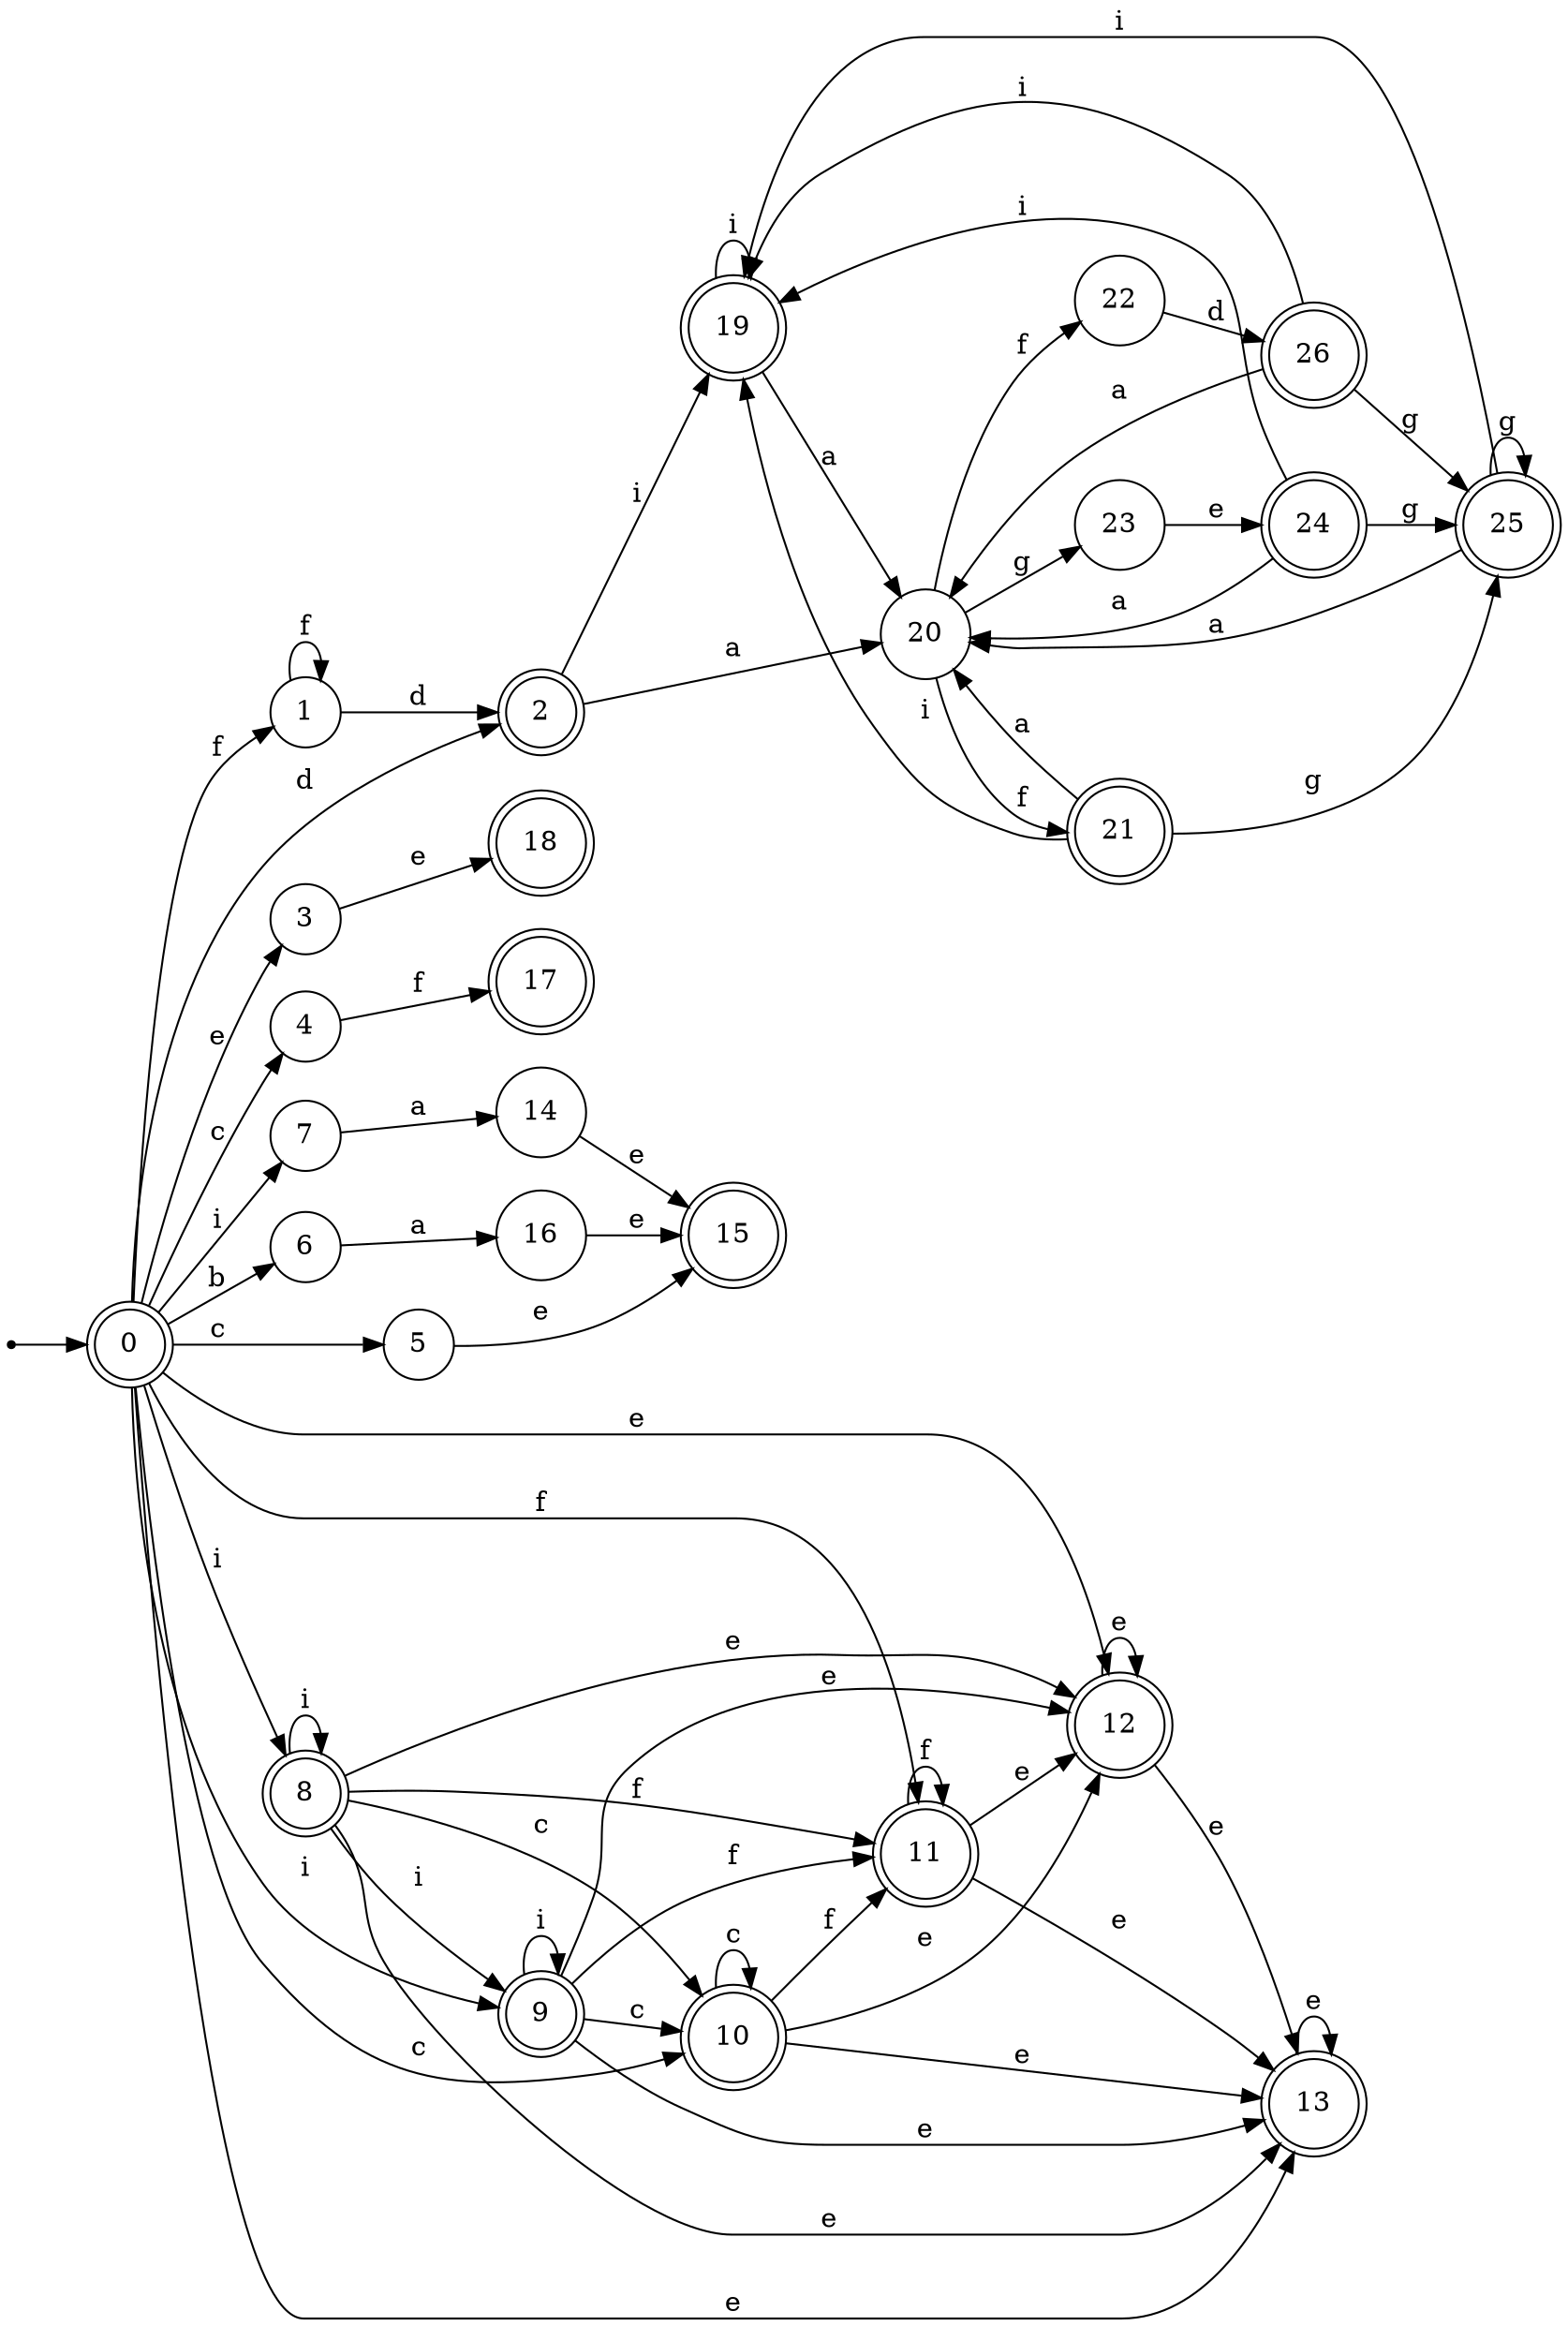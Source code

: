 digraph finite_state_machine {
rankdir=LR;
size="20,20";
node [shape = point]; "dummy0"
node [shape = doublecircle]; "0";"dummy0" -> "0";
node [shape = circle]; "1";
node [shape = doublecircle]; "2";node [shape = circle]; "3";
node [shape = circle]; "4";
node [shape = circle]; "5";
node [shape = circle]; "6";
node [shape = circle]; "7";
node [shape = doublecircle]; "8";node [shape = doublecircle]; "9";node [shape = doublecircle]; "10";node [shape = doublecircle]; "11";node [shape = doublecircle]; "12";node [shape = doublecircle]; "13";node [shape = circle]; "14";
node [shape = doublecircle]; "15";node [shape = circle]; "16";
node [shape = doublecircle]; "17";node [shape = doublecircle]; "18";node [shape = doublecircle]; "19";node [shape = circle]; "20";
node [shape = doublecircle]; "21";node [shape = circle]; "22";
node [shape = circle]; "23";
node [shape = doublecircle]; "24";node [shape = doublecircle]; "25";node [shape = doublecircle]; "26";"0" -> "1" [label = "f"];
 "0" -> "11" [label = "f"];
 "0" -> "2" [label = "d"];
 "0" -> "3" [label = "e"];
 "0" -> "12" [label = "e"];
 "0" -> "13" [label = "e"];
 "0" -> "10" [label = "c"];
 "0" -> "4" [label = "c"];
 "0" -> "5" [label = "c"];
 "0" -> "6" [label = "b"];
 "0" -> "8" [label = "i"];
 "0" -> "9" [label = "i"];
 "0" -> "7" [label = "i"];
 "13" -> "13" [label = "e"];
 "12" -> "12" [label = "e"];
 "12" -> "13" [label = "e"];
 "11" -> "11" [label = "f"];
 "11" -> "12" [label = "e"];
 "11" -> "13" [label = "e"];
 "10" -> "10" [label = "c"];
 "10" -> "11" [label = "f"];
 "10" -> "12" [label = "e"];
 "10" -> "13" [label = "e"];
 "9" -> "9" [label = "i"];
 "9" -> "10" [label = "c"];
 "9" -> "11" [label = "f"];
 "9" -> "12" [label = "e"];
 "9" -> "13" [label = "e"];
 "8" -> "8" [label = "i"];
 "8" -> "9" [label = "i"];
 "8" -> "10" [label = "c"];
 "8" -> "11" [label = "f"];
 "8" -> "12" [label = "e"];
 "8" -> "13" [label = "e"];
 "7" -> "14" [label = "a"];
 "14" -> "15" [label = "e"];
 "6" -> "16" [label = "a"];
 "16" -> "15" [label = "e"];
 "5" -> "15" [label = "e"];
 "4" -> "17" [label = "f"];
 "3" -> "18" [label = "e"];
 "2" -> "19" [label = "i"];
 "2" -> "20" [label = "a"];
 "20" -> "21" [label = "f"];
 "20" -> "22" [label = "f"];
 "20" -> "23" [label = "g"];
 "23" -> "24" [label = "e"];
 "24" -> "20" [label = "a"];
 "24" -> "25" [label = "g"];
 "24" -> "19" [label = "i"];
 "25" -> "25" [label = "g"];
 "25" -> "20" [label = "a"];
 "25" -> "19" [label = "i"];
 "22" -> "26" [label = "d"];
 "26" -> "20" [label = "a"];
 "26" -> "25" [label = "g"];
 "26" -> "19" [label = "i"];
 "21" -> "20" [label = "a"];
 "21" -> "25" [label = "g"];
 "21" -> "19" [label = "i"];
 "19" -> "19" [label = "i"];
 "19" -> "20" [label = "a"];
 "1" -> "1" [label = "f"];
 "1" -> "2" [label = "d"];
 }
